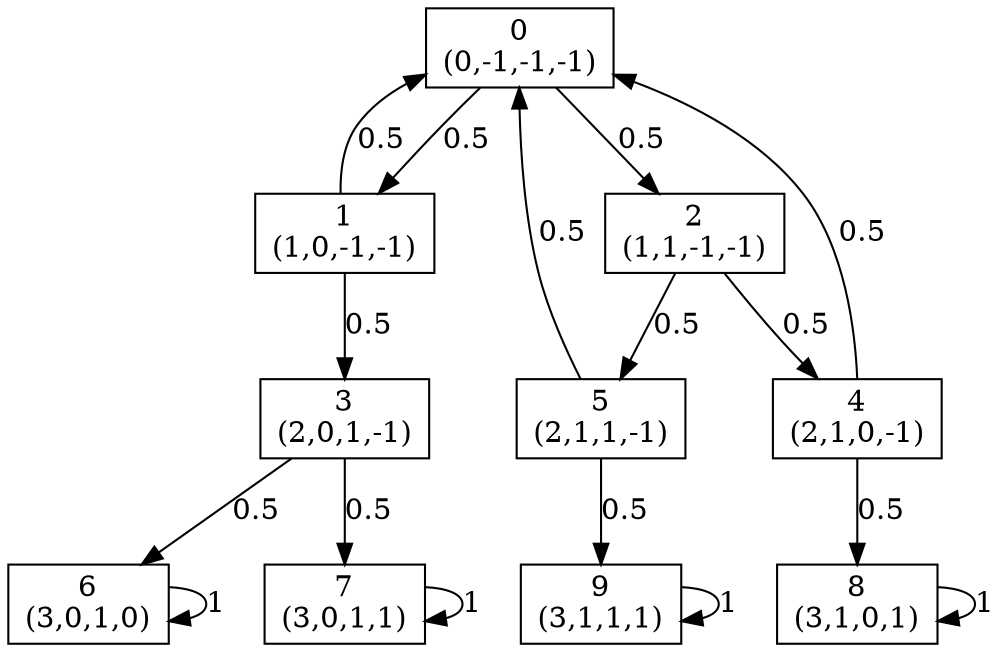 digraph P {
node [shape=box];
0 -> 1 [ label="0.5" ];
0 -> 2 [ label="0.5" ];
1 -> 0 [ label="0.5" ];
1 -> 3 [ label="0.5" ];
2 -> 4 [ label="0.5" ];
2 -> 5 [ label="0.5" ];
3 -> 6 [ label="0.5" ];
3 -> 7 [ label="0.5" ];
4 -> 0 [ label="0.5" ];
4 -> 8 [ label="0.5" ];
5 -> 0 [ label="0.5" ];
5 -> 9 [ label="0.5" ];
6 -> 6 [ label="1" ];
7 -> 7 [ label="1" ];
8 -> 8 [ label="1" ];
9 -> 9 [ label="1" ];
0 [label="0\n(0,-1,-1,-1)"];
1 [label="1\n(1,0,-1,-1)"];
2 [label="2\n(1,1,-1,-1)"];
3 [label="3\n(2,0,1,-1)"];
4 [label="4\n(2,1,0,-1)"];
5 [label="5\n(2,1,1,-1)"];
6 [label="6\n(3,0,1,0)"];
7 [label="7\n(3,0,1,1)"];
8 [label="8\n(3,1,0,1)"];
9 [label="9\n(3,1,1,1)"];
}
